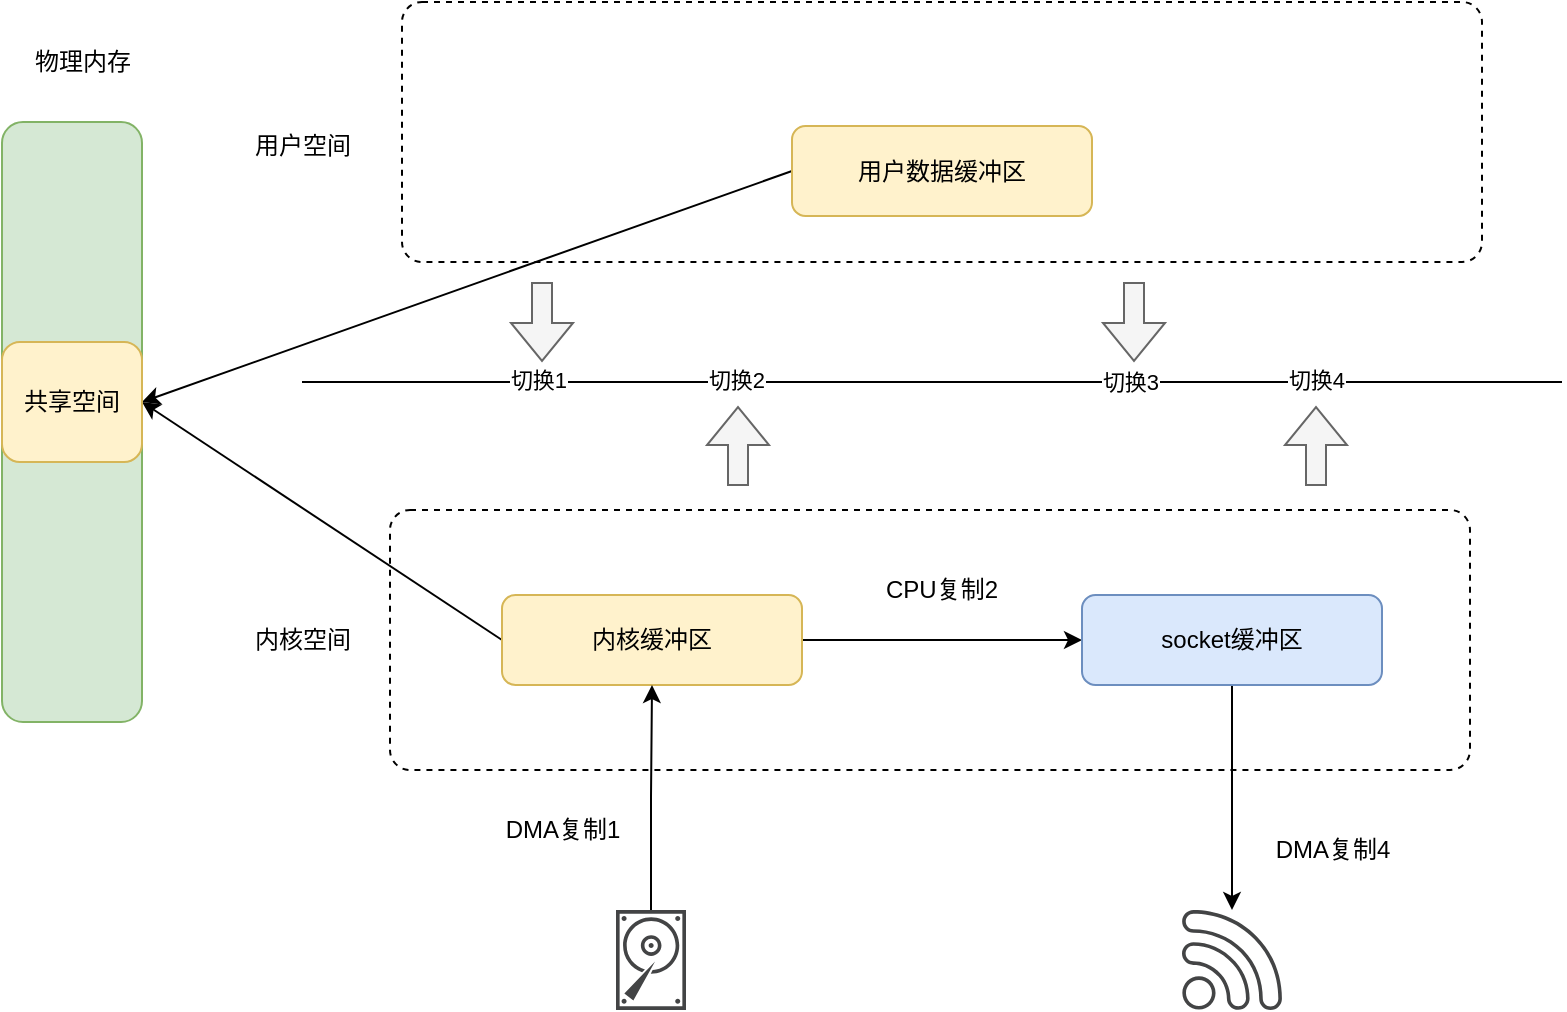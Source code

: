 <mxfile version="15.8.3" type="github">
  <diagram id="C8bcCmeBGrNI1R2GCJvH" name="Page-1">
    <mxGraphModel dx="2253" dy="771" grid="1" gridSize="10" guides="1" tooltips="1" connect="1" arrows="1" fold="1" page="1" pageScale="1" pageWidth="827" pageHeight="1169" math="0" shadow="0">
      <root>
        <mxCell id="0" />
        <mxCell id="1" parent="0" />
        <mxCell id="OcVvFfoguZnq5OLfiX84-1" value="" style="html=1;align=center;verticalAlign=top;rounded=1;absoluteArcSize=1;arcSize=20;dashed=1;" vertex="1" parent="1">
          <mxGeometry x="150" y="510" width="540" height="130" as="geometry" />
        </mxCell>
        <mxCell id="OcVvFfoguZnq5OLfiX84-2" value="" style="html=1;align=center;verticalAlign=top;rounded=1;absoluteArcSize=1;arcSize=20;dashed=1;" vertex="1" parent="1">
          <mxGeometry x="144" y="764" width="540" height="130" as="geometry" />
        </mxCell>
        <mxCell id="OcVvFfoguZnq5OLfiX84-3" value="" style="endArrow=none;html=1;rounded=0;" edge="1" parent="1">
          <mxGeometry width="50" height="50" relative="1" as="geometry">
            <mxPoint x="100" y="700" as="sourcePoint" />
            <mxPoint x="730" y="700" as="targetPoint" />
          </mxGeometry>
        </mxCell>
        <mxCell id="OcVvFfoguZnq5OLfiX84-4" value="切换1" style="edgeLabel;html=1;align=center;verticalAlign=middle;resizable=0;points=[];fontColor=#000000;" vertex="1" connectable="0" parent="OcVvFfoguZnq5OLfiX84-3">
          <mxGeometry x="-0.625" y="1" relative="1" as="geometry">
            <mxPoint as="offset" />
          </mxGeometry>
        </mxCell>
        <mxCell id="OcVvFfoguZnq5OLfiX84-5" value="切换2" style="edgeLabel;html=1;align=center;verticalAlign=middle;resizable=0;points=[];fontColor=#000000;" vertex="1" connectable="0" parent="OcVvFfoguZnq5OLfiX84-3">
          <mxGeometry x="-0.311" y="1" relative="1" as="geometry">
            <mxPoint as="offset" />
          </mxGeometry>
        </mxCell>
        <mxCell id="OcVvFfoguZnq5OLfiX84-6" value="切换3" style="edgeLabel;html=1;align=center;verticalAlign=middle;resizable=0;points=[];fontColor=#000000;" vertex="1" connectable="0" parent="OcVvFfoguZnq5OLfiX84-3">
          <mxGeometry x="0.314" relative="1" as="geometry">
            <mxPoint as="offset" />
          </mxGeometry>
        </mxCell>
        <mxCell id="OcVvFfoguZnq5OLfiX84-7" value="切换4" style="edgeLabel;html=1;align=center;verticalAlign=middle;resizable=0;points=[];fontColor=#000000;" vertex="1" connectable="0" parent="OcVvFfoguZnq5OLfiX84-3">
          <mxGeometry x="0.61" y="1" relative="1" as="geometry">
            <mxPoint as="offset" />
          </mxGeometry>
        </mxCell>
        <mxCell id="OcVvFfoguZnq5OLfiX84-8" value="用户空间" style="text;html=1;align=center;verticalAlign=middle;resizable=0;points=[];autosize=1;strokeColor=none;fillColor=none;" vertex="1" parent="1">
          <mxGeometry x="70" y="572" width="60" height="20" as="geometry" />
        </mxCell>
        <mxCell id="OcVvFfoguZnq5OLfiX84-9" value="内核空间" style="text;html=1;align=center;verticalAlign=middle;resizable=0;points=[];autosize=1;strokeColor=none;fillColor=none;" vertex="1" parent="1">
          <mxGeometry x="70" y="819" width="60" height="20" as="geometry" />
        </mxCell>
        <mxCell id="OcVvFfoguZnq5OLfiX84-33" style="rounded=0;orthogonalLoop=1;jettySize=auto;html=1;exitX=0;exitY=0.5;exitDx=0;exitDy=0;" edge="1" parent="1" source="OcVvFfoguZnq5OLfiX84-11">
          <mxGeometry relative="1" as="geometry">
            <mxPoint x="20" y="710" as="targetPoint" />
          </mxGeometry>
        </mxCell>
        <mxCell id="OcVvFfoguZnq5OLfiX84-11" value="用户数据缓冲区" style="rounded=1;whiteSpace=wrap;html=1;fillColor=#fff2cc;strokeColor=#d6b656;" vertex="1" parent="1">
          <mxGeometry x="345" y="572" width="150" height="45" as="geometry" />
        </mxCell>
        <mxCell id="OcVvFfoguZnq5OLfiX84-27" style="edgeStyle=orthogonalEdgeStyle;rounded=0;orthogonalLoop=1;jettySize=auto;html=1;exitX=1;exitY=0.5;exitDx=0;exitDy=0;" edge="1" parent="1" source="OcVvFfoguZnq5OLfiX84-13" target="OcVvFfoguZnq5OLfiX84-15">
          <mxGeometry relative="1" as="geometry" />
        </mxCell>
        <mxCell id="OcVvFfoguZnq5OLfiX84-32" style="rounded=0;orthogonalLoop=1;jettySize=auto;html=1;exitX=0;exitY=0.5;exitDx=0;exitDy=0;entryX=1;entryY=0.5;entryDx=0;entryDy=0;" edge="1" parent="1" source="OcVvFfoguZnq5OLfiX84-13" target="OcVvFfoguZnq5OLfiX84-30">
          <mxGeometry relative="1" as="geometry" />
        </mxCell>
        <mxCell id="OcVvFfoguZnq5OLfiX84-13" value="内核缓冲区" style="rounded=1;whiteSpace=wrap;html=1;fillColor=#fff2cc;strokeColor=#d6b656;" vertex="1" parent="1">
          <mxGeometry x="200" y="806.5" width="150" height="45" as="geometry" />
        </mxCell>
        <mxCell id="OcVvFfoguZnq5OLfiX84-14" value="" style="edgeStyle=orthogonalEdgeStyle;rounded=0;orthogonalLoop=1;jettySize=auto;html=1;" edge="1" parent="1" source="OcVvFfoguZnq5OLfiX84-15" target="OcVvFfoguZnq5OLfiX84-16">
          <mxGeometry relative="1" as="geometry" />
        </mxCell>
        <mxCell id="OcVvFfoguZnq5OLfiX84-15" value="socket缓冲区" style="rounded=1;whiteSpace=wrap;html=1;fillColor=#dae8fc;strokeColor=#6c8ebf;" vertex="1" parent="1">
          <mxGeometry x="490" y="806.5" width="150" height="45" as="geometry" />
        </mxCell>
        <mxCell id="OcVvFfoguZnq5OLfiX84-16" value="" style="sketch=0;pointerEvents=1;shadow=0;dashed=0;html=1;strokeColor=none;fillColor=#434445;aspect=fixed;labelPosition=center;verticalLabelPosition=bottom;verticalAlign=top;align=center;outlineConnect=0;shape=mxgraph.vvd.wi_fi;" vertex="1" parent="1">
          <mxGeometry x="540" y="964" width="50" height="50" as="geometry" />
        </mxCell>
        <mxCell id="OcVvFfoguZnq5OLfiX84-17" value="" style="edgeStyle=orthogonalEdgeStyle;rounded=0;orthogonalLoop=1;jettySize=auto;html=1;" edge="1" parent="1" source="OcVvFfoguZnq5OLfiX84-18" target="OcVvFfoguZnq5OLfiX84-13">
          <mxGeometry relative="1" as="geometry" />
        </mxCell>
        <mxCell id="OcVvFfoguZnq5OLfiX84-18" value="" style="sketch=0;pointerEvents=1;shadow=0;dashed=0;html=1;strokeColor=none;fillColor=#434445;aspect=fixed;labelPosition=center;verticalLabelPosition=bottom;verticalAlign=top;align=center;outlineConnect=0;shape=mxgraph.vvd.disk;" vertex="1" parent="1">
          <mxGeometry x="257" y="964" width="35" height="50" as="geometry" />
        </mxCell>
        <mxCell id="OcVvFfoguZnq5OLfiX84-19" value="DMA复制1" style="text;html=1;align=center;verticalAlign=middle;resizable=0;points=[];autosize=1;strokeColor=none;fillColor=none;" vertex="1" parent="1">
          <mxGeometry x="195" y="914" width="70" height="20" as="geometry" />
        </mxCell>
        <mxCell id="OcVvFfoguZnq5OLfiX84-22" value="DMA复制4" style="text;html=1;align=center;verticalAlign=middle;resizable=0;points=[];autosize=1;strokeColor=none;fillColor=none;" vertex="1" parent="1">
          <mxGeometry x="580" y="924" width="70" height="20" as="geometry" />
        </mxCell>
        <mxCell id="OcVvFfoguZnq5OLfiX84-23" value="" style="shape=flexArrow;endArrow=classic;html=1;rounded=0;fontColor=#000000;fillColor=#f5f5f5;strokeColor=#666666;" edge="1" parent="1">
          <mxGeometry width="50" height="50" relative="1" as="geometry">
            <mxPoint x="220" y="650" as="sourcePoint" />
            <mxPoint x="220" y="690" as="targetPoint" />
          </mxGeometry>
        </mxCell>
        <mxCell id="OcVvFfoguZnq5OLfiX84-24" value="" style="shape=flexArrow;endArrow=classic;html=1;rounded=0;fontColor=#000000;fillColor=#f5f5f5;strokeColor=#666666;" edge="1" parent="1">
          <mxGeometry width="50" height="50" relative="1" as="geometry">
            <mxPoint x="516" y="650" as="sourcePoint" />
            <mxPoint x="516" y="690" as="targetPoint" />
          </mxGeometry>
        </mxCell>
        <mxCell id="OcVvFfoguZnq5OLfiX84-25" value="" style="shape=flexArrow;endArrow=classic;html=1;rounded=0;fontColor=#000000;fillColor=#f5f5f5;strokeColor=#666666;" edge="1" parent="1">
          <mxGeometry width="50" height="50" relative="1" as="geometry">
            <mxPoint x="318" y="752" as="sourcePoint" />
            <mxPoint x="318" y="712" as="targetPoint" />
          </mxGeometry>
        </mxCell>
        <mxCell id="OcVvFfoguZnq5OLfiX84-26" value="" style="shape=flexArrow;endArrow=classic;html=1;rounded=0;fontColor=#000000;fillColor=#f5f5f5;strokeColor=#666666;" edge="1" parent="1">
          <mxGeometry width="50" height="50" relative="1" as="geometry">
            <mxPoint x="607" y="752" as="sourcePoint" />
            <mxPoint x="607" y="712" as="targetPoint" />
          </mxGeometry>
        </mxCell>
        <mxCell id="OcVvFfoguZnq5OLfiX84-28" value="CPU复制2" style="text;html=1;strokeColor=none;fillColor=none;align=center;verticalAlign=middle;whiteSpace=wrap;rounded=0;" vertex="1" parent="1">
          <mxGeometry x="390" y="789" width="60" height="30" as="geometry" />
        </mxCell>
        <mxCell id="OcVvFfoguZnq5OLfiX84-29" value="" style="rounded=1;whiteSpace=wrap;html=1;fillColor=#d5e8d4;strokeColor=#82b366;" vertex="1" parent="1">
          <mxGeometry x="-50" y="570" width="70" height="300" as="geometry" />
        </mxCell>
        <mxCell id="OcVvFfoguZnq5OLfiX84-30" value="共享空间" style="rounded=1;whiteSpace=wrap;html=1;fillColor=#fff2cc;strokeColor=#d6b656;" vertex="1" parent="1">
          <mxGeometry x="-50" y="680" width="70" height="60" as="geometry" />
        </mxCell>
        <mxCell id="OcVvFfoguZnq5OLfiX84-34" value="物理内存" style="text;html=1;align=center;verticalAlign=middle;resizable=0;points=[];autosize=1;strokeColor=none;fillColor=none;" vertex="1" parent="1">
          <mxGeometry x="-40" y="530" width="60" height="20" as="geometry" />
        </mxCell>
      </root>
    </mxGraphModel>
  </diagram>
</mxfile>

